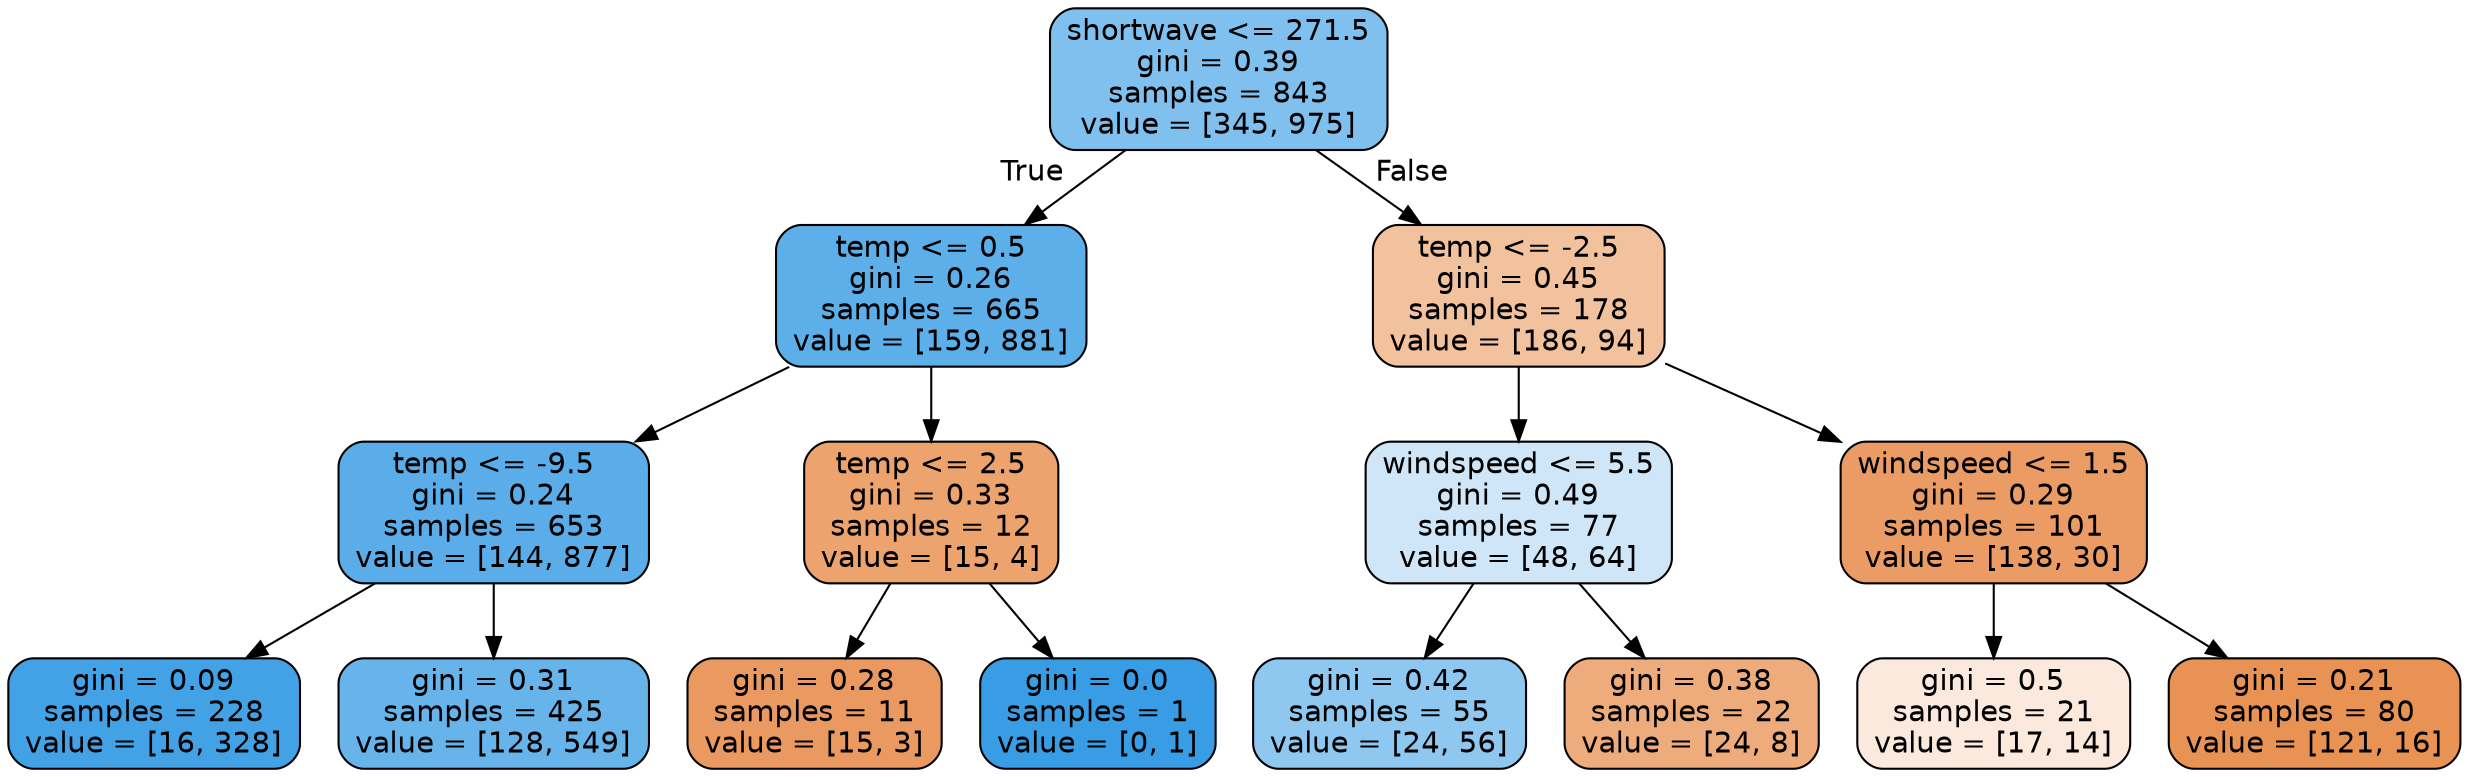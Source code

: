 digraph Tree {
node [shape=box, style="filled, rounded", color="black", fontname="helvetica"] ;
edge [fontname="helvetica"] ;
0 [label="shortwave <= 271.5\ngini = 0.39\nsamples = 843\nvalue = [345, 975]", fillcolor="#7fc0ee"] ;
1 [label="temp <= 0.5\ngini = 0.26\nsamples = 665\nvalue = [159, 881]", fillcolor="#5dafea"] ;
0 -> 1 [labeldistance=2.5, labelangle=45, headlabel="True"] ;
2 [label="temp <= -9.5\ngini = 0.24\nsamples = 653\nvalue = [144, 877]", fillcolor="#5aade9"] ;
1 -> 2 ;
3 [label="gini = 0.09\nsamples = 228\nvalue = [16, 328]", fillcolor="#43a2e6"] ;
2 -> 3 ;
4 [label="gini = 0.31\nsamples = 425\nvalue = [128, 549]", fillcolor="#67b4eb"] ;
2 -> 4 ;
5 [label="temp <= 2.5\ngini = 0.33\nsamples = 12\nvalue = [15, 4]", fillcolor="#eca36e"] ;
1 -> 5 ;
6 [label="gini = 0.28\nsamples = 11\nvalue = [15, 3]", fillcolor="#ea9a61"] ;
5 -> 6 ;
7 [label="gini = 0.0\nsamples = 1\nvalue = [0, 1]", fillcolor="#399de5"] ;
5 -> 7 ;
8 [label="temp <= -2.5\ngini = 0.45\nsamples = 178\nvalue = [186, 94]", fillcolor="#f2c19d"] ;
0 -> 8 [labeldistance=2.5, labelangle=-45, headlabel="False"] ;
9 [label="windspeed <= 5.5\ngini = 0.49\nsamples = 77\nvalue = [48, 64]", fillcolor="#cee6f8"] ;
8 -> 9 ;
10 [label="gini = 0.42\nsamples = 55\nvalue = [24, 56]", fillcolor="#8ec7f0"] ;
9 -> 10 ;
11 [label="gini = 0.38\nsamples = 22\nvalue = [24, 8]", fillcolor="#eeab7b"] ;
9 -> 11 ;
12 [label="windspeed <= 1.5\ngini = 0.29\nsamples = 101\nvalue = [138, 30]", fillcolor="#eb9c64"] ;
8 -> 12 ;
13 [label="gini = 0.5\nsamples = 21\nvalue = [17, 14]", fillcolor="#fae9dc"] ;
12 -> 13 ;
14 [label="gini = 0.21\nsamples = 80\nvalue = [121, 16]", fillcolor="#e89253"] ;
12 -> 14 ;
}